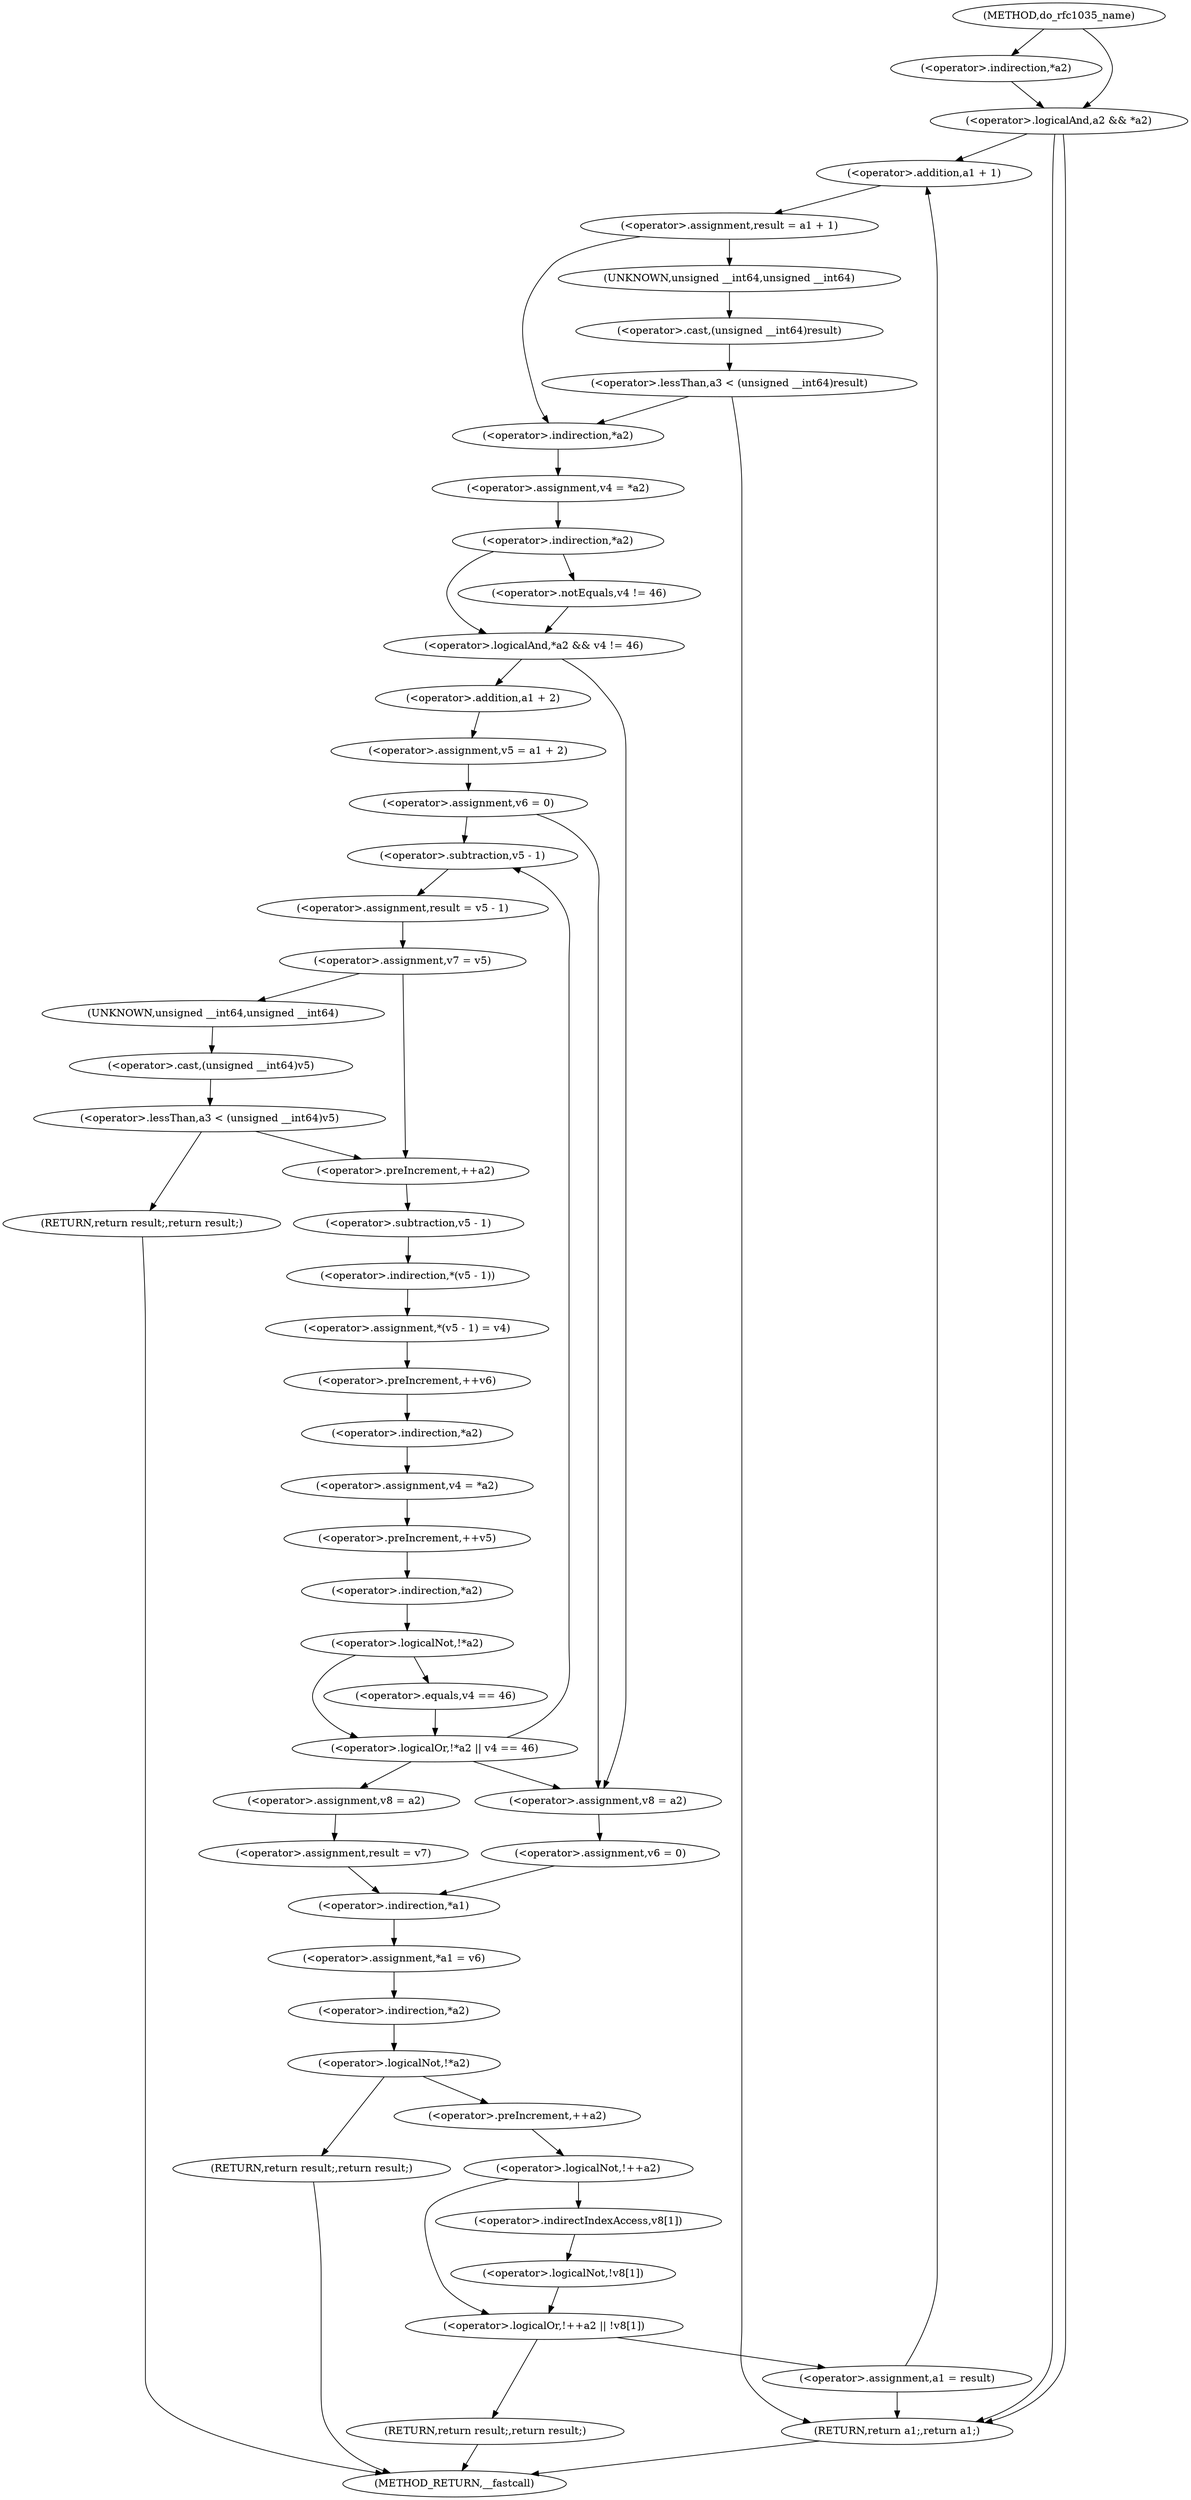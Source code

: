 digraph do_rfc1035_name {  
"1000119" [label = "(<operator>.logicalAnd,a2 && *a2)" ]
"1000121" [label = "(<operator>.indirection,*a2)" ]
"1000127" [label = "(<operator>.assignment,result = a1 + 1)" ]
"1000129" [label = "(<operator>.addition,a1 + 1)" ]
"1000136" [label = "(<operator>.lessThan,a3 < (unsigned __int64)result)" ]
"1000138" [label = "(<operator>.cast,(unsigned __int64)result)" ]
"1000139" [label = "(UNKNOWN,unsigned __int64,unsigned __int64)" ]
"1000142" [label = "(<operator>.assignment,v4 = *a2)" ]
"1000144" [label = "(<operator>.indirection,*a2)" ]
"1000147" [label = "(<operator>.logicalAnd,*a2 && v4 != 46)" ]
"1000148" [label = "(<operator>.indirection,*a2)" ]
"1000150" [label = "(<operator>.notEquals,v4 != 46)" ]
"1000154" [label = "(<operator>.assignment,v5 = a1 + 2)" ]
"1000156" [label = "(<operator>.addition,a1 + 2)" ]
"1000159" [label = "(<operator>.assignment,v6 = 0)" ]
"1000165" [label = "(<operator>.assignment,result = v5 - 1)" ]
"1000167" [label = "(<operator>.subtraction,v5 - 1)" ]
"1000170" [label = "(<operator>.assignment,v7 = v5)" ]
"1000177" [label = "(<operator>.lessThan,a3 < (unsigned __int64)v5)" ]
"1000179" [label = "(<operator>.cast,(unsigned __int64)v5)" ]
"1000180" [label = "(UNKNOWN,unsigned __int64,unsigned __int64)" ]
"1000182" [label = "(RETURN,return result;,return result;)" ]
"1000184" [label = "(<operator>.preIncrement,++a2)" ]
"1000186" [label = "(<operator>.assignment,*(v5 - 1) = v4)" ]
"1000187" [label = "(<operator>.indirection,*(v5 - 1))" ]
"1000188" [label = "(<operator>.subtraction,v5 - 1)" ]
"1000192" [label = "(<operator>.preIncrement,++v6)" ]
"1000194" [label = "(<operator>.assignment,v4 = *a2)" ]
"1000196" [label = "(<operator>.indirection,*a2)" ]
"1000198" [label = "(<operator>.preIncrement,++v5)" ]
"1000201" [label = "(<operator>.logicalOr,!*a2 || v4 == 46)" ]
"1000202" [label = "(<operator>.logicalNot,!*a2)" ]
"1000203" [label = "(<operator>.indirection,*a2)" ]
"1000205" [label = "(<operator>.equals,v4 == 46)" ]
"1000209" [label = "(<operator>.assignment,v8 = a2)" ]
"1000212" [label = "(<operator>.assignment,result = v7)" ]
"1000216" [label = "(<operator>.assignment,v8 = a2)" ]
"1000219" [label = "(<operator>.assignment,v6 = 0)" ]
"1000223" [label = "(<operator>.assignment,*a1 = v6)" ]
"1000224" [label = "(<operator>.indirection,*a1)" ]
"1000228" [label = "(<operator>.logicalNot,!*a2)" ]
"1000229" [label = "(<operator>.indirection,*a2)" ]
"1000231" [label = "(RETURN,return result;,return result;)" ]
"1000234" [label = "(<operator>.logicalOr,!++a2 || !v8[1])" ]
"1000235" [label = "(<operator>.logicalNot,!++a2)" ]
"1000236" [label = "(<operator>.preIncrement,++a2)" ]
"1000238" [label = "(<operator>.logicalNot,!v8[1])" ]
"1000239" [label = "(<operator>.indirectIndexAccess,v8[1])" ]
"1000242" [label = "(RETURN,return result;,return result;)" ]
"1000244" [label = "(<operator>.assignment,a1 = result)" ]
"1000247" [label = "(RETURN,return a1;,return a1;)" ]
"1000107" [label = "(METHOD,do_rfc1035_name)" ]
"1000249" [label = "(METHOD_RETURN,__fastcall)" ]
  "1000119" -> "1000129" 
  "1000119" -> "1000247" 
  "1000119" -> "1000247" 
  "1000121" -> "1000119" 
  "1000127" -> "1000139" 
  "1000127" -> "1000144" 
  "1000129" -> "1000127" 
  "1000136" -> "1000247" 
  "1000136" -> "1000144" 
  "1000138" -> "1000136" 
  "1000139" -> "1000138" 
  "1000142" -> "1000148" 
  "1000144" -> "1000142" 
  "1000147" -> "1000156" 
  "1000147" -> "1000216" 
  "1000148" -> "1000147" 
  "1000148" -> "1000150" 
  "1000150" -> "1000147" 
  "1000154" -> "1000159" 
  "1000156" -> "1000154" 
  "1000159" -> "1000167" 
  "1000159" -> "1000216" 
  "1000165" -> "1000170" 
  "1000167" -> "1000165" 
  "1000170" -> "1000180" 
  "1000170" -> "1000184" 
  "1000177" -> "1000182" 
  "1000177" -> "1000184" 
  "1000179" -> "1000177" 
  "1000180" -> "1000179" 
  "1000182" -> "1000249" 
  "1000184" -> "1000188" 
  "1000186" -> "1000192" 
  "1000187" -> "1000186" 
  "1000188" -> "1000187" 
  "1000192" -> "1000196" 
  "1000194" -> "1000198" 
  "1000196" -> "1000194" 
  "1000198" -> "1000203" 
  "1000201" -> "1000167" 
  "1000201" -> "1000216" 
  "1000201" -> "1000209" 
  "1000202" -> "1000201" 
  "1000202" -> "1000205" 
  "1000203" -> "1000202" 
  "1000205" -> "1000201" 
  "1000209" -> "1000212" 
  "1000212" -> "1000224" 
  "1000216" -> "1000219" 
  "1000219" -> "1000224" 
  "1000223" -> "1000229" 
  "1000224" -> "1000223" 
  "1000228" -> "1000231" 
  "1000228" -> "1000236" 
  "1000229" -> "1000228" 
  "1000231" -> "1000249" 
  "1000234" -> "1000242" 
  "1000234" -> "1000244" 
  "1000235" -> "1000234" 
  "1000235" -> "1000239" 
  "1000236" -> "1000235" 
  "1000238" -> "1000234" 
  "1000239" -> "1000238" 
  "1000242" -> "1000249" 
  "1000244" -> "1000129" 
  "1000244" -> "1000247" 
  "1000247" -> "1000249" 
  "1000107" -> "1000119" 
  "1000107" -> "1000121" 
}

